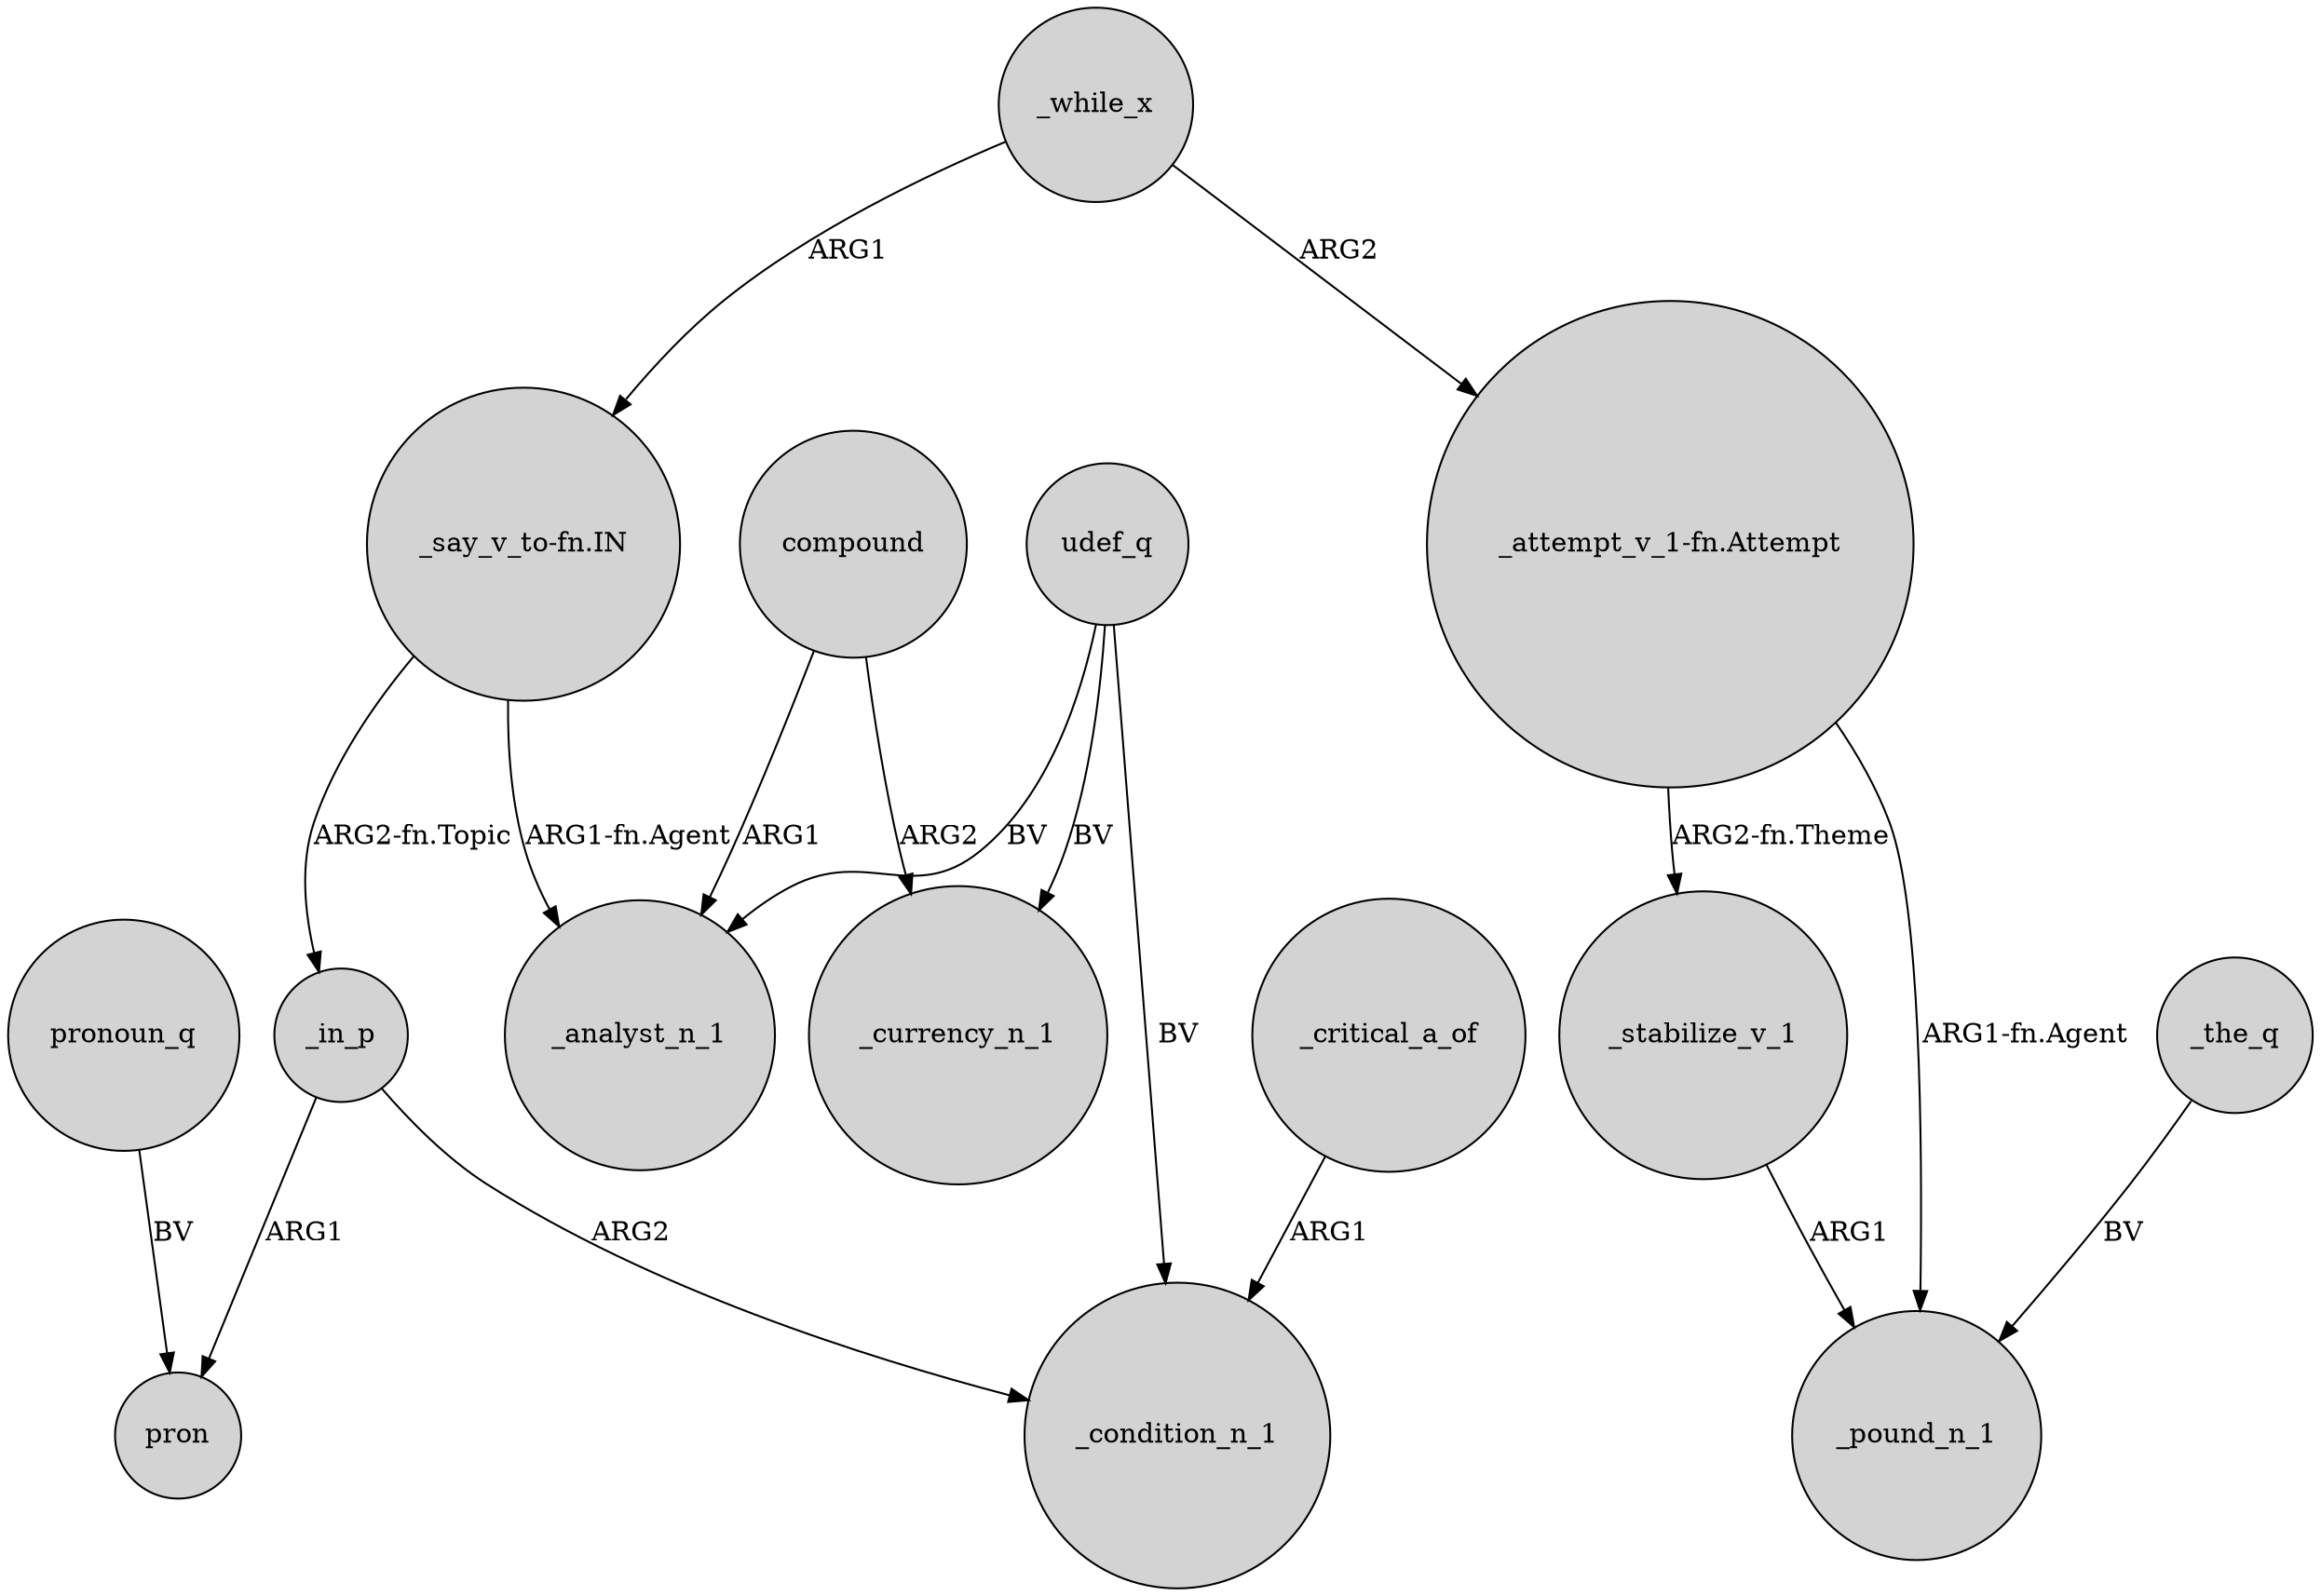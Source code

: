 digraph {
	node [shape=circle style=filled]
	"_say_v_to-fn.IN" -> _in_p [label="ARG2-fn.Topic"]
	_in_p -> pron [label=ARG1]
	"_say_v_to-fn.IN" -> _analyst_n_1 [label="ARG1-fn.Agent"]
	"_attempt_v_1-fn.Attempt" -> _stabilize_v_1 [label="ARG2-fn.Theme"]
	_stabilize_v_1 -> _pound_n_1 [label=ARG1]
	pronoun_q -> pron [label=BV]
	"_attempt_v_1-fn.Attempt" -> _pound_n_1 [label="ARG1-fn.Agent"]
	_in_p -> _condition_n_1 [label=ARG2]
	_while_x -> "_attempt_v_1-fn.Attempt" [label=ARG2]
	udef_q -> _currency_n_1 [label=BV]
	_critical_a_of -> _condition_n_1 [label=ARG1]
	udef_q -> _analyst_n_1 [label=BV]
	_the_q -> _pound_n_1 [label=BV]
	udef_q -> _condition_n_1 [label=BV]
	_while_x -> "_say_v_to-fn.IN" [label=ARG1]
	compound -> _currency_n_1 [label=ARG2]
	compound -> _analyst_n_1 [label=ARG1]
}
